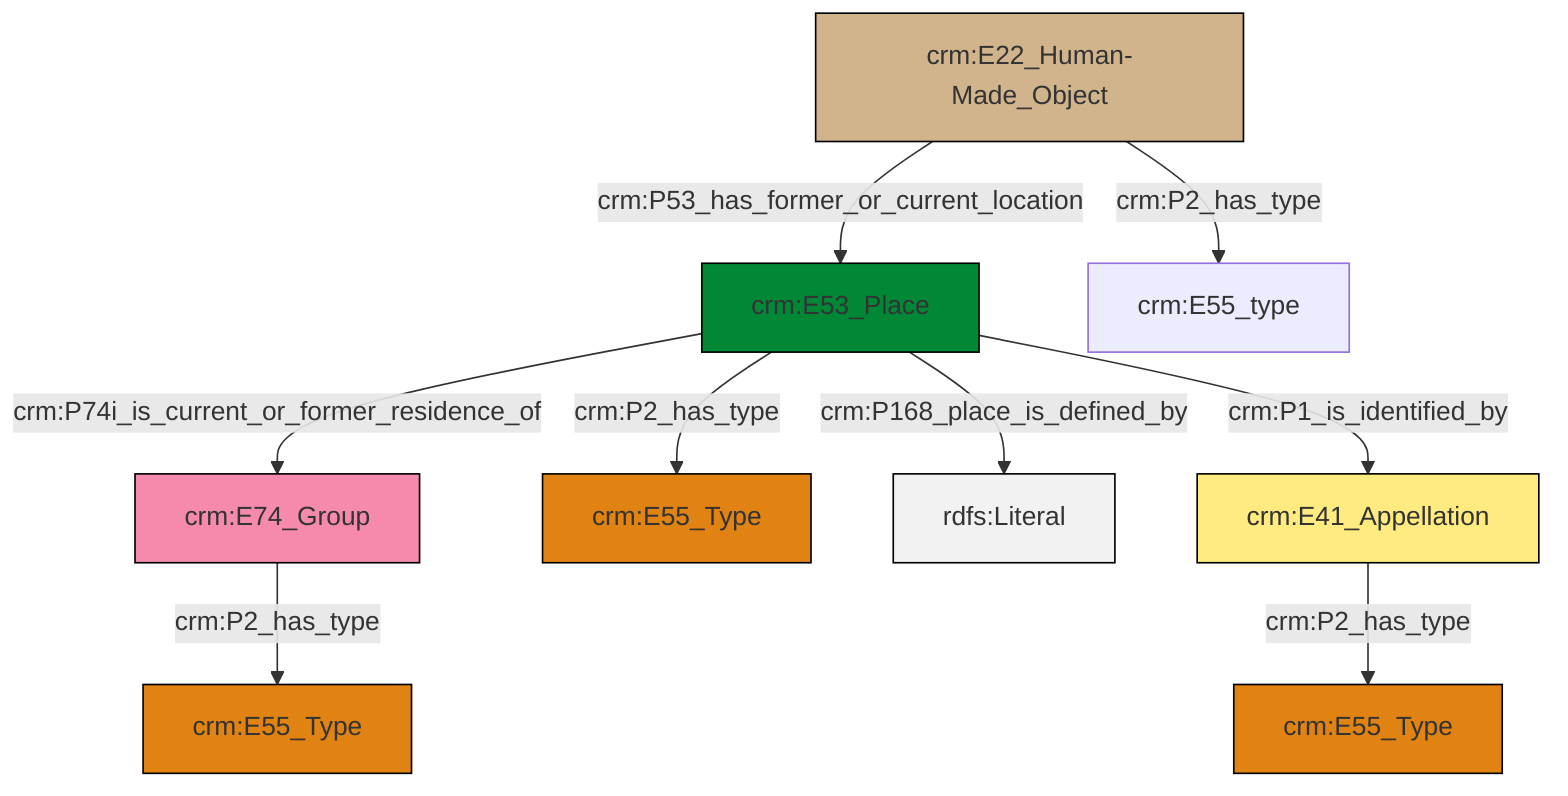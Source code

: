 graph TD
classDef Literal fill:#f2f2f2,stroke:#000000;
classDef CRM_Entity fill:#FFFFFF,stroke:#000000;
classDef Temporal_Entity fill:#00C9E6, stroke:#000000;
classDef Type fill:#E18312, stroke:#000000;
classDef Time-Span fill:#2C9C91, stroke:#000000;
classDef Appellation fill:#FFEB7F, stroke:#000000;
classDef Place fill:#008836, stroke:#000000;
classDef Persistent_Item fill:#B266B2, stroke:#000000;
classDef Conceptual_Object fill:#FFD700, stroke:#000000;
classDef Physical_Thing fill:#D2B48C, stroke:#000000;
classDef Actor fill:#f58aad, stroke:#000000;
classDef PC_Classes fill:#4ce600, stroke:#000000;
classDef Multi fill:#cccccc,stroke:#000000;

0["crm:E74_Group"]:::Actor -->|crm:P2_has_type| 1["crm:E55_Type"]:::Type
3["crm:E53_Place"]:::Place -->|crm:P2_has_type| 4["crm:E55_Type"]:::Type
3["crm:E53_Place"]:::Place -->|crm:P74i_is_current_or_former_residence_of| 0["crm:E74_Group"]:::Actor
10["crm:E22_Human-Made_Object"]:::Physical_Thing -->|crm:P2_has_type| 6["crm:E55_type"]:::Default
3["crm:E53_Place"]:::Place -->|crm:P168_place_is_defined_by| 11[rdfs:Literal]:::Literal
3["crm:E53_Place"]:::Place -->|crm:P1_is_identified_by| 14["crm:E41_Appellation"]:::Appellation
10["crm:E22_Human-Made_Object"]:::Physical_Thing -->|crm:P53_has_former_or_current_location| 3["crm:E53_Place"]:::Place
14["crm:E41_Appellation"]:::Appellation -->|crm:P2_has_type| 15["crm:E55_Type"]:::Type